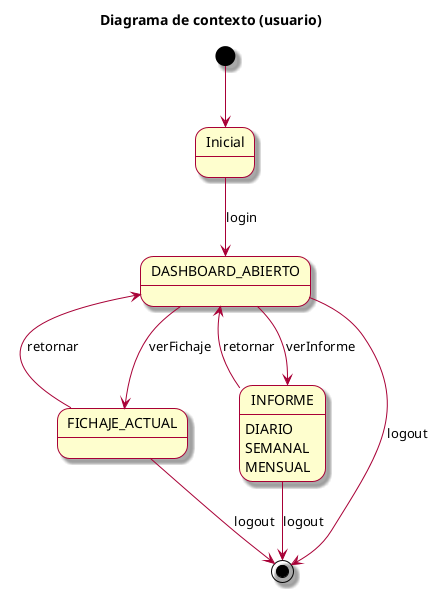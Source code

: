 
@startuml Diagrama Contexto

skin rose
title Diagrama de contexto (usuario)

[*] -->  Inicial

Inicial -down-> DASHBOARD_ABIERTO: login

DASHBOARD_ABIERTO --> FICHAJE_ACTUAL : verFichaje
DASHBOARD_ABIERTO --> INFORME : verInforme
INFORME : DIARIO
INFORME : SEMANAL
INFORME : MENSUAL 
DASHBOARD_ABIERTO <-- FICHAJE_ACTUAL : retornar
DASHBOARD_ABIERTO <-- INFORME : retornar


DASHBOARD_ABIERTO --> [*] : logout
FICHAJE_ACTUAL --> [*] : logout
INFORME --> [*] : logout

@enduml
